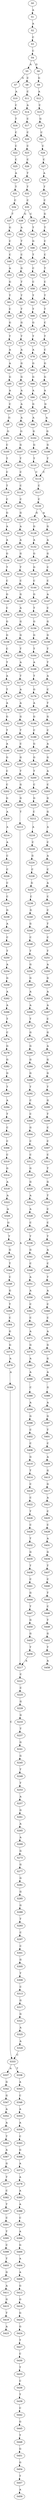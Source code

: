 strict digraph  {
	S0 -> S1 [ label = A ];
	S1 -> S2 [ label = A ];
	S2 -> S3 [ label = C ];
	S3 -> S4 [ label = C ];
	S4 -> S5 [ label = A ];
	S4 -> S6 [ label = G ];
	S5 -> S7 [ label = G ];
	S5 -> S8 [ label = C ];
	S6 -> S9 [ label = G ];
	S7 -> S10 [ label = A ];
	S8 -> S11 [ label = C ];
	S9 -> S12 [ label = A ];
	S10 -> S13 [ label = C ];
	S11 -> S14 [ label = A ];
	S12 -> S15 [ label = C ];
	S13 -> S16 [ label = T ];
	S14 -> S17 [ label = C ];
	S15 -> S18 [ label = G ];
	S16 -> S19 [ label = C ];
	S17 -> S20 [ label = C ];
	S18 -> S21 [ label = C ];
	S19 -> S22 [ label = C ];
	S20 -> S23 [ label = C ];
	S21 -> S24 [ label = C ];
	S22 -> S25 [ label = C ];
	S23 -> S26 [ label = C ];
	S24 -> S27 [ label = C ];
	S25 -> S28 [ label = A ];
	S26 -> S29 [ label = T ];
	S27 -> S30 [ label = A ];
	S28 -> S31 [ label = T ];
	S29 -> S32 [ label = T ];
	S30 -> S33 [ label = T ];
	S31 -> S34 [ label = C ];
	S32 -> S35 [ label = C ];
	S33 -> S36 [ label = C ];
	S34 -> S37 [ label = T ];
	S35 -> S38 [ label = C ];
	S35 -> S39 [ label = G ];
	S36 -> S40 [ label = G ];
	S37 -> S41 [ label = G ];
	S38 -> S42 [ label = T ];
	S39 -> S43 [ label = A ];
	S40 -> S44 [ label = T ];
	S41 -> S45 [ label = C ];
	S42 -> S46 [ label = G ];
	S43 -> S47 [ label = T ];
	S44 -> S48 [ label = C ];
	S45 -> S49 [ label = C ];
	S46 -> S50 [ label = T ];
	S47 -> S51 [ label = C ];
	S48 -> S52 [ label = C ];
	S49 -> S53 [ label = A ];
	S50 -> S54 [ label = C ];
	S51 -> S55 [ label = G ];
	S52 -> S56 [ label = T ];
	S53 -> S57 [ label = G ];
	S54 -> S58 [ label = C ];
	S55 -> S59 [ label = T ];
	S56 -> S60 [ label = C ];
	S57 -> S61 [ label = T ];
	S58 -> S62 [ label = T ];
	S59 -> S63 [ label = T ];
	S60 -> S64 [ label = T ];
	S61 -> S65 [ label = C ];
	S62 -> S66 [ label = T ];
	S63 -> S67 [ label = T ];
	S64 -> S68 [ label = T ];
	S65 -> S69 [ label = G ];
	S66 -> S70 [ label = G ];
	S67 -> S71 [ label = G ];
	S68 -> S72 [ label = C ];
	S69 -> S73 [ label = T ];
	S70 -> S74 [ label = T ];
	S71 -> S75 [ label = T ];
	S72 -> S76 [ label = T ];
	S73 -> S77 [ label = A ];
	S74 -> S78 [ label = A ];
	S75 -> S79 [ label = A ];
	S76 -> S80 [ label = C ];
	S77 -> S81 [ label = A ];
	S78 -> S82 [ label = G ];
	S79 -> S83 [ label = G ];
	S80 -> S84 [ label = G ];
	S81 -> S85 [ label = G ];
	S82 -> S86 [ label = G ];
	S83 -> S87 [ label = G ];
	S84 -> S88 [ label = G ];
	S85 -> S89 [ label = A ];
	S86 -> S90 [ label = A ];
	S87 -> S91 [ label = A ];
	S88 -> S92 [ label = A ];
	S89 -> S93 [ label = C ];
	S90 -> S94 [ label = G ];
	S91 -> S95 [ label = A ];
	S92 -> S96 [ label = G ];
	S93 -> S97 [ label = G ];
	S94 -> S98 [ label = A ];
	S95 -> S99 [ label = A ];
	S96 -> S100 [ label = A ];
	S97 -> S101 [ label = G ];
	S98 -> S102 [ label = G ];
	S99 -> S103 [ label = G ];
	S100 -> S104 [ label = G ];
	S101 -> S105 [ label = C ];
	S102 -> S106 [ label = G ];
	S103 -> S107 [ label = G ];
	S104 -> S108 [ label = G ];
	S105 -> S109 [ label = T ];
	S106 -> S110 [ label = T ];
	S107 -> S111 [ label = T ];
	S108 -> S112 [ label = T ];
	S109 -> S113 [ label = C ];
	S110 -> S114 [ label = C ];
	S111 -> S115 [ label = C ];
	S112 -> S114 [ label = C ];
	S113 -> S116 [ label = T ];
	S114 -> S117 [ label = C ];
	S115 -> S118 [ label = C ];
	S116 -> S119 [ label = C ];
	S117 -> S120 [ label = C ];
	S118 -> S121 [ label = C ];
	S119 -> S122 [ label = G ];
	S120 -> S123 [ label = A ];
	S120 -> S124 [ label = G ];
	S121 -> S125 [ label = G ];
	S122 -> S126 [ label = A ];
	S123 -> S127 [ label = G ];
	S124 -> S128 [ label = G ];
	S125 -> S129 [ label = A ];
	S126 -> S130 [ label = A ];
	S127 -> S131 [ label = A ];
	S128 -> S132 [ label = A ];
	S129 -> S133 [ label = A ];
	S130 -> S134 [ label = G ];
	S131 -> S135 [ label = G ];
	S132 -> S136 [ label = G ];
	S133 -> S137 [ label = G ];
	S134 -> S138 [ label = T ];
	S135 -> S139 [ label = C ];
	S136 -> S140 [ label = G ];
	S137 -> S141 [ label = T ];
	S138 -> S142 [ label = C ];
	S139 -> S143 [ label = C ];
	S140 -> S144 [ label = C ];
	S141 -> S145 [ label = C ];
	S142 -> S146 [ label = G ];
	S143 -> S147 [ label = A ];
	S144 -> S148 [ label = G ];
	S145 -> S149 [ label = G ];
	S146 -> S150 [ label = C ];
	S147 -> S151 [ label = C ];
	S148 -> S152 [ label = T ];
	S149 -> S153 [ label = A ];
	S150 -> S154 [ label = G ];
	S151 -> S155 [ label = G ];
	S152 -> S156 [ label = G ];
	S153 -> S157 [ label = G ];
	S154 -> S158 [ label = G ];
	S155 -> S159 [ label = G ];
	S156 -> S160 [ label = G ];
	S157 -> S161 [ label = G ];
	S158 -> S162 [ label = C ];
	S159 -> S163 [ label = T ];
	S160 -> S164 [ label = T ];
	S161 -> S165 [ label = T ];
	S162 -> S166 [ label = T ];
	S163 -> S167 [ label = T ];
	S164 -> S168 [ label = A ];
	S165 -> S169 [ label = A ];
	S166 -> S170 [ label = A ];
	S167 -> S171 [ label = A ];
	S168 -> S172 [ label = T ];
	S169 -> S173 [ label = T ];
	S170 -> S174 [ label = T ];
	S171 -> S175 [ label = C ];
	S172 -> S176 [ label = G ];
	S173 -> S177 [ label = A ];
	S174 -> S178 [ label = A ];
	S175 -> S179 [ label = T ];
	S176 -> S180 [ label = A ];
	S177 -> S181 [ label = A ];
	S178 -> S182 [ label = G ];
	S179 -> S183 [ label = G ];
	S180 -> S184 [ label = G ];
	S181 -> S185 [ label = G ];
	S182 -> S186 [ label = T ];
	S183 -> S187 [ label = C ];
	S184 -> S188 [ label = C ];
	S185 -> S189 [ label = T ];
	S186 -> S190 [ label = A ];
	S187 -> S191 [ label = A ];
	S188 -> S192 [ label = G ];
	S189 -> S193 [ label = C ];
	S190 -> S194 [ label = G ];
	S191 -> S195 [ label = G ];
	S192 -> S196 [ label = G ];
	S193 -> S197 [ label = G ];
	S194 -> S198 [ label = C ];
	S195 -> S199 [ label = A ];
	S196 -> S200 [ label = T ];
	S197 -> S201 [ label = T ];
	S198 -> S202 [ label = C ];
	S199 -> S203 [ label = C ];
	S200 -> S204 [ label = C ];
	S201 -> S205 [ label = G ];
	S202 -> S206 [ label = G ];
	S203 -> S207 [ label = G ];
	S204 -> S208 [ label = G ];
	S205 -> S209 [ label = G ];
	S206 -> S210 [ label = A ];
	S207 -> S211 [ label = G ];
	S208 -> S212 [ label = C ];
	S209 -> S213 [ label = T ];
	S210 -> S214 [ label = A ];
	S211 -> S215 [ label = A ];
	S212 -> S216 [ label = A ];
	S213 -> S217 [ label = A ];
	S214 -> S218 [ label = A ];
	S215 -> S219 [ label = C ];
	S216 -> S220 [ label = C ];
	S217 -> S221 [ label = C ];
	S218 -> S222 [ label = C ];
	S219 -> S223 [ label = A ];
	S220 -> S224 [ label = G ];
	S221 -> S225 [ label = C ];
	S222 -> S226 [ label = C ];
	S223 -> S227 [ label = C ];
	S224 -> S228 [ label = C ];
	S225 -> S229 [ label = G ];
	S226 -> S230 [ label = C ];
	S227 -> S231 [ label = A ];
	S228 -> S232 [ label = G ];
	S229 -> S233 [ label = G ];
	S230 -> S234 [ label = C ];
	S231 -> S235 [ label = C ];
	S232 -> S236 [ label = C ];
	S233 -> S237 [ label = T ];
	S234 -> S238 [ label = G ];
	S235 -> S239 [ label = C ];
	S236 -> S240 [ label = G ];
	S237 -> S241 [ label = G ];
	S238 -> S242 [ label = A ];
	S239 -> S243 [ label = T ];
	S240 -> S244 [ label = G ];
	S241 -> S245 [ label = G ];
	S242 -> S246 [ label = C ];
	S243 -> S247 [ label = C ];
	S244 -> S248 [ label = C ];
	S245 -> S249 [ label = T ];
	S246 -> S250 [ label = T ];
	S247 -> S251 [ label = T ];
	S248 -> S252 [ label = T ];
	S249 -> S253 [ label = T ];
	S250 -> S254 [ label = A ];
	S251 -> S255 [ label = A ];
	S252 -> S256 [ label = G ];
	S253 -> S257 [ label = A ];
	S254 -> S258 [ label = G ];
	S255 -> S259 [ label = G ];
	S256 -> S260 [ label = G ];
	S257 -> S261 [ label = G ];
	S258 -> S262 [ label = A ];
	S259 -> S263 [ label = A ];
	S260 -> S264 [ label = A ];
	S261 -> S265 [ label = A ];
	S262 -> S266 [ label = A ];
	S263 -> S267 [ label = A ];
	S264 -> S268 [ label = A ];
	S265 -> S269 [ label = A ];
	S266 -> S270 [ label = T ];
	S267 -> S271 [ label = C ];
	S268 -> S272 [ label = T ];
	S269 -> S273 [ label = G ];
	S270 -> S274 [ label = C ];
	S271 -> S275 [ label = G ];
	S272 -> S276 [ label = G ];
	S273 -> S277 [ label = G ];
	S274 -> S278 [ label = G ];
	S275 -> S279 [ label = A ];
	S276 -> S280 [ label = G ];
	S277 -> S281 [ label = G ];
	S278 -> S282 [ label = G ];
	S279 -> S283 [ label = G ];
	S280 -> S284 [ label = G ];
	S281 -> S285 [ label = G ];
	S282 -> S286 [ label = G ];
	S283 -> S287 [ label = G ];
	S284 -> S288 [ label = G ];
	S285 -> S289 [ label = G ];
	S286 -> S290 [ label = T ];
	S287 -> S291 [ label = T ];
	S288 -> S292 [ label = T ];
	S289 -> S293 [ label = T ];
	S290 -> S294 [ label = A ];
	S291 -> S295 [ label = G ];
	S292 -> S296 [ label = C ];
	S293 -> S297 [ label = C ];
	S294 -> S298 [ label = T ];
	S295 -> S299 [ label = T ];
	S296 -> S300 [ label = C ];
	S297 -> S301 [ label = C ];
	S298 -> S302 [ label = C ];
	S299 -> S303 [ label = C ];
	S300 -> S304 [ label = G ];
	S301 -> S305 [ label = G ];
	S302 -> S306 [ label = C ];
	S303 -> S307 [ label = C ];
	S304 -> S308 [ label = C ];
	S305 -> S309 [ label = T ];
	S306 -> S310 [ label = C ];
	S307 -> S311 [ label = C ];
	S308 -> S312 [ label = C ];
	S309 -> S313 [ label = C ];
	S310 -> S314 [ label = G ];
	S311 -> S315 [ label = T ];
	S312 -> S316 [ label = G ];
	S313 -> S317 [ label = G ];
	S314 -> S318 [ label = A ];
	S315 -> S319 [ label = G ];
	S316 -> S320 [ label = G ];
	S317 -> S321 [ label = G ];
	S318 -> S322 [ label = A ];
	S319 -> S323 [ label = T ];
	S320 -> S324 [ label = A ];
	S321 -> S325 [ label = A ];
	S322 -> S326 [ label = A ];
	S323 -> S327 [ label = C ];
	S324 -> S328 [ label = A ];
	S325 -> S329 [ label = A ];
	S326 -> S330 [ label = G ];
	S327 -> S331 [ label = C ];
	S328 -> S332 [ label = C ];
	S329 -> S333 [ label = C ];
	S330 -> S334 [ label = T ];
	S331 -> S335 [ label = T ];
	S332 -> S336 [ label = T ];
	S333 -> S337 [ label = A ];
	S333 -> S338 [ label = T ];
	S334 -> S339 [ label = G ];
	S335 -> S340 [ label = A ];
	S336 -> S341 [ label = G ];
	S337 -> S342 [ label = G ];
	S338 -> S343 [ label = A ];
	S339 -> S344 [ label = T ];
	S340 -> S345 [ label = C ];
	S341 -> S346 [ label = C ];
	S342 -> S347 [ label = G ];
	S343 -> S348 [ label = C ];
	S344 -> S349 [ label = C ];
	S345 -> S350 [ label = T ];
	S346 -> S351 [ label = A ];
	S347 -> S352 [ label = A ];
	S348 -> S353 [ label = A ];
	S349 -> S354 [ label = G ];
	S350 -> S355 [ label = A ];
	S351 -> S356 [ label = A ];
	S352 -> S357 [ label = A ];
	S353 -> S358 [ label = A ];
	S354 -> S359 [ label = T ];
	S355 -> S360 [ label = C ];
	S356 -> S361 [ label = C ];
	S357 -> S362 [ label = T ];
	S358 -> S363 [ label = C ];
	S359 -> S364 [ label = C ];
	S360 -> S365 [ label = C ];
	S361 -> S366 [ label = C ];
	S362 -> S367 [ label = A ];
	S363 -> S368 [ label = G ];
	S364 -> S369 [ label = G ];
	S365 -> S370 [ label = A ];
	S366 -> S371 [ label = A ];
	S367 -> S372 [ label = G ];
	S368 -> S373 [ label = A ];
	S369 -> S374 [ label = G ];
	S370 -> S375 [ label = G ];
	S371 -> S376 [ label = G ];
	S372 -> S377 [ label = T ];
	S373 -> S378 [ label = A ];
	S374 -> S379 [ label = A ];
	S375 -> S380 [ label = G ];
	S376 -> S381 [ label = A ];
	S377 -> S382 [ label = C ];
	S378 -> S383 [ label = A ];
	S379 -> S384 [ label = A ];
	S380 -> S385 [ label = A ];
	S381 -> S386 [ label = A ];
	S382 -> S387 [ label = T ];
	S383 -> S388 [ label = A ];
	S384 -> S333 [ label = C ];
	S385 -> S389 [ label = G ];
	S386 -> S390 [ label = C ];
	S387 -> S391 [ label = C ];
	S388 -> S392 [ label = C ];
	S389 -> S393 [ label = A ];
	S390 -> S394 [ label = A ];
	S391 -> S395 [ label = T ];
	S392 -> S396 [ label = A ];
	S393 -> S397 [ label = G ];
	S394 -> S398 [ label = G ];
	S395 -> S399 [ label = C ];
	S396 -> S400 [ label = G ];
	S397 -> S401 [ label = T ];
	S398 -> S402 [ label = C ];
	S399 -> S403 [ label = T ];
	S400 -> S404 [ label = A ];
	S401 -> S405 [ label = C ];
	S402 -> S406 [ label = C ];
	S403 -> S407 [ label = G ];
	S404 -> S408 [ label = A ];
	S405 -> S409 [ label = A ];
	S406 -> S410 [ label = G ];
	S407 -> S411 [ label = A ];
	S408 -> S412 [ label = G ];
	S409 -> S413 [ label = G ];
	S410 -> S414 [ label = T ];
	S411 -> S415 [ label = G ];
	S412 -> S416 [ label = G ];
	S413 -> S417 [ label = G ];
	S414 -> S418 [ label = C ];
	S415 -> S419 [ label = T ];
	S416 -> S420 [ label = G ];
	S417 -> S421 [ label = A ];
	S418 -> S422 [ label = C ];
	S419 -> S423 [ label = A ];
	S420 -> S424 [ label = G ];
	S421 -> S425 [ label = C ];
	S422 -> S426 [ label = T ];
	S424 -> S427 [ label = T ];
	S425 -> S428 [ label = C ];
	S426 -> S429 [ label = C ];
	S427 -> S430 [ label = C ];
	S428 -> S431 [ label = A ];
	S429 -> S432 [ label = T ];
	S430 -> S433 [ label = T ];
	S431 -> S434 [ label = G ];
	S432 -> S435 [ label = G ];
	S433 -> S436 [ label = C ];
	S434 -> S437 [ label = T ];
	S435 -> S438 [ label = T ];
	S436 -> S439 [ label = T ];
	S437 -> S440 [ label = C ];
	S438 -> S441 [ label = C ];
	S439 -> S442 [ label = C ];
	S440 -> S443 [ label = T ];
	S441 -> S444 [ label = G ];
	S442 -> S445 [ label = G ];
	S443 -> S446 [ label = C ];
	S444 -> S447 [ label = T ];
	S445 -> S448 [ label = T ];
	S446 -> S449 [ label = T ];
	S447 -> S450 [ label = G ];
	S448 -> S451 [ label = G ];
	S449 -> S452 [ label = G ];
	S450 -> S453 [ label = G ];
	S451 -> S454 [ label = G ];
	S452 -> S455 [ label = T ];
	S453 -> S456 [ label = T ];
	S454 -> S457 [ label = T ];
	S455 -> S458 [ label = A ];
	S456 -> S217 [ label = A ];
	S457 -> S459 [ label = A ];
}

